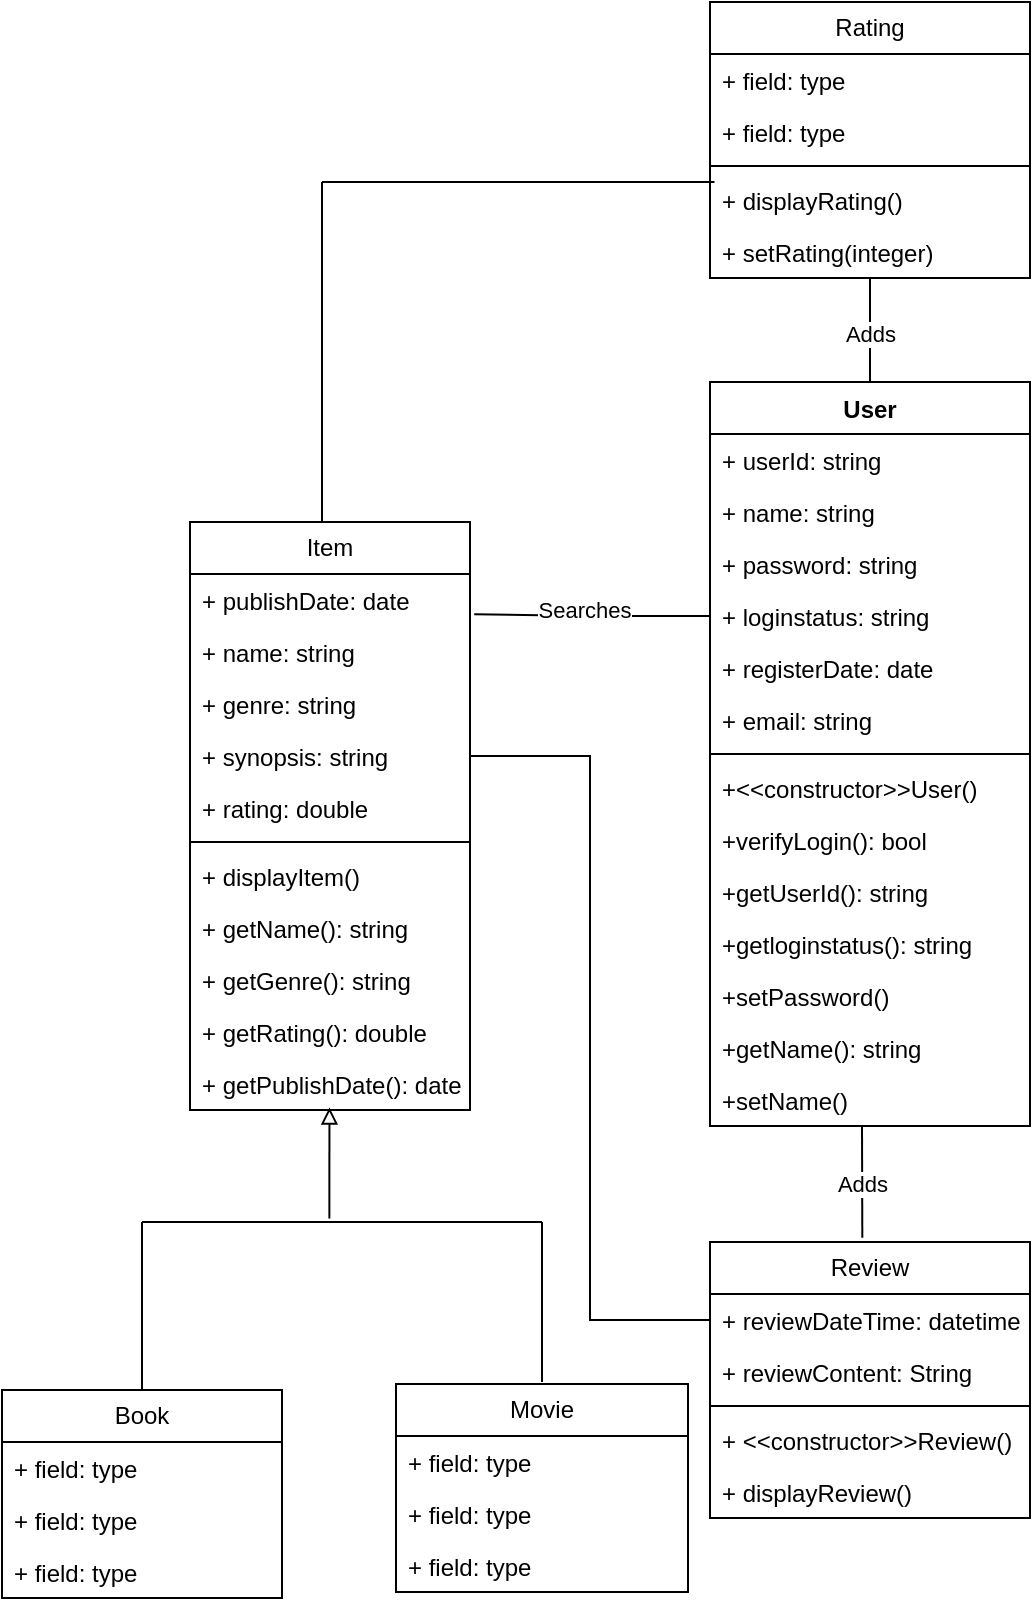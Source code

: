 <mxfile version="24.5.3" type="github">
  <diagram name="Page-1" id="Aa6L48-u0KK2JetagqG2">
    <mxGraphModel dx="2211" dy="829" grid="1" gridSize="10" guides="1" tooltips="1" connect="1" arrows="1" fold="1" page="1" pageScale="1" pageWidth="827" pageHeight="1169" math="0" shadow="0">
      <root>
        <mxCell id="0" />
        <mxCell id="1" parent="0" />
        <mxCell id="h7vfuRGe6evJKyCyvvGI-7" value="User" style="swimlane;fontStyle=1;align=center;verticalAlign=top;childLayout=stackLayout;horizontal=1;startSize=26;horizontalStack=0;resizeParent=1;resizeParentMax=0;resizeLast=0;collapsible=1;marginBottom=0;whiteSpace=wrap;html=1;" parent="1" vertex="1">
          <mxGeometry x="334" y="190" width="160" height="372" as="geometry" />
        </mxCell>
        <mxCell id="h7vfuRGe6evJKyCyvvGI-8" value="+ userId: string" style="text;strokeColor=none;fillColor=none;align=left;verticalAlign=top;spacingLeft=4;spacingRight=4;overflow=hidden;rotatable=0;points=[[0,0.5],[1,0.5]];portConstraint=eastwest;whiteSpace=wrap;html=1;" parent="h7vfuRGe6evJKyCyvvGI-7" vertex="1">
          <mxGeometry y="26" width="160" height="26" as="geometry" />
        </mxCell>
        <mxCell id="T09LfukRzyxLXL3n4guk-9" value="+ name: string" style="text;strokeColor=none;fillColor=none;align=left;verticalAlign=top;spacingLeft=4;spacingRight=4;overflow=hidden;rotatable=0;points=[[0,0.5],[1,0.5]];portConstraint=eastwest;whiteSpace=wrap;html=1;" vertex="1" parent="h7vfuRGe6evJKyCyvvGI-7">
          <mxGeometry y="52" width="160" height="26" as="geometry" />
        </mxCell>
        <mxCell id="h7vfuRGe6evJKyCyvvGI-11" value="+ password: string" style="text;strokeColor=none;fillColor=none;align=left;verticalAlign=top;spacingLeft=4;spacingRight=4;overflow=hidden;rotatable=0;points=[[0,0.5],[1,0.5]];portConstraint=eastwest;whiteSpace=wrap;html=1;" parent="h7vfuRGe6evJKyCyvvGI-7" vertex="1">
          <mxGeometry y="78" width="160" height="26" as="geometry" />
        </mxCell>
        <mxCell id="h7vfuRGe6evJKyCyvvGI-12" value="+ loginstatus: string" style="text;strokeColor=none;fillColor=none;align=left;verticalAlign=top;spacingLeft=4;spacingRight=4;overflow=hidden;rotatable=0;points=[[0,0.5],[1,0.5]];portConstraint=eastwest;whiteSpace=wrap;html=1;" parent="h7vfuRGe6evJKyCyvvGI-7" vertex="1">
          <mxGeometry y="104" width="160" height="26" as="geometry" />
        </mxCell>
        <mxCell id="h7vfuRGe6evJKyCyvvGI-15" value="+ registerDate: date" style="text;strokeColor=none;fillColor=none;align=left;verticalAlign=top;spacingLeft=4;spacingRight=4;overflow=hidden;rotatable=0;points=[[0,0.5],[1,0.5]];portConstraint=eastwest;whiteSpace=wrap;html=1;" parent="h7vfuRGe6evJKyCyvvGI-7" vertex="1">
          <mxGeometry y="130" width="160" height="26" as="geometry" />
        </mxCell>
        <mxCell id="h7vfuRGe6evJKyCyvvGI-28" value="+ email: string" style="text;strokeColor=none;fillColor=none;align=left;verticalAlign=top;spacingLeft=4;spacingRight=4;overflow=hidden;rotatable=0;points=[[0,0.5],[1,0.5]];portConstraint=eastwest;whiteSpace=wrap;html=1;" parent="h7vfuRGe6evJKyCyvvGI-7" vertex="1">
          <mxGeometry y="156" width="160" height="26" as="geometry" />
        </mxCell>
        <mxCell id="h7vfuRGe6evJKyCyvvGI-9" value="" style="line;strokeWidth=1;fillColor=none;align=left;verticalAlign=middle;spacingTop=-1;spacingLeft=3;spacingRight=3;rotatable=0;labelPosition=right;points=[];portConstraint=eastwest;strokeColor=inherit;" parent="h7vfuRGe6evJKyCyvvGI-7" vertex="1">
          <mxGeometry y="182" width="160" height="8" as="geometry" />
        </mxCell>
        <mxCell id="h7vfuRGe6evJKyCyvvGI-26" value="+&amp;lt;&amp;lt;constructor&amp;gt;&amp;gt;User()" style="text;strokeColor=none;fillColor=none;align=left;verticalAlign=top;spacingLeft=4;spacingRight=4;overflow=hidden;rotatable=0;points=[[0,0.5],[1,0.5]];portConstraint=eastwest;whiteSpace=wrap;html=1;" parent="h7vfuRGe6evJKyCyvvGI-7" vertex="1">
          <mxGeometry y="190" width="160" height="26" as="geometry" />
        </mxCell>
        <mxCell id="h7vfuRGe6evJKyCyvvGI-10" value="+verifyLogin(): bool" style="text;strokeColor=none;fillColor=none;align=left;verticalAlign=top;spacingLeft=4;spacingRight=4;overflow=hidden;rotatable=0;points=[[0,0.5],[1,0.5]];portConstraint=eastwest;whiteSpace=wrap;html=1;" parent="h7vfuRGe6evJKyCyvvGI-7" vertex="1">
          <mxGeometry y="216" width="160" height="26" as="geometry" />
        </mxCell>
        <mxCell id="h7vfuRGe6evJKyCyvvGI-24" value="+getUserId(): string" style="text;strokeColor=none;fillColor=none;align=left;verticalAlign=top;spacingLeft=4;spacingRight=4;overflow=hidden;rotatable=0;points=[[0,0.5],[1,0.5]];portConstraint=eastwest;whiteSpace=wrap;html=1;" parent="h7vfuRGe6evJKyCyvvGI-7" vertex="1">
          <mxGeometry y="242" width="160" height="26" as="geometry" />
        </mxCell>
        <mxCell id="h7vfuRGe6evJKyCyvvGI-25" value="+getloginstatus(): string" style="text;strokeColor=none;fillColor=none;align=left;verticalAlign=top;spacingLeft=4;spacingRight=4;overflow=hidden;rotatable=0;points=[[0,0.5],[1,0.5]];portConstraint=eastwest;whiteSpace=wrap;html=1;" parent="h7vfuRGe6evJKyCyvvGI-7" vertex="1">
          <mxGeometry y="268" width="160" height="26" as="geometry" />
        </mxCell>
        <mxCell id="h7vfuRGe6evJKyCyvvGI-51" value="+setPassword()" style="text;strokeColor=none;fillColor=none;align=left;verticalAlign=top;spacingLeft=4;spacingRight=4;overflow=hidden;rotatable=0;points=[[0,0.5],[1,0.5]];portConstraint=eastwest;whiteSpace=wrap;html=1;" parent="h7vfuRGe6evJKyCyvvGI-7" vertex="1">
          <mxGeometry y="294" width="160" height="26" as="geometry" />
        </mxCell>
        <mxCell id="vgQgiNIAcsI6zgKVOWQ2-13" value="+getName(): string" style="text;strokeColor=none;fillColor=none;align=left;verticalAlign=top;spacingLeft=4;spacingRight=4;overflow=hidden;rotatable=0;points=[[0,0.5],[1,0.5]];portConstraint=eastwest;whiteSpace=wrap;html=1;" parent="h7vfuRGe6evJKyCyvvGI-7" vertex="1">
          <mxGeometry y="320" width="160" height="26" as="geometry" />
        </mxCell>
        <mxCell id="T09LfukRzyxLXL3n4guk-11" value="+setName()" style="text;strokeColor=none;fillColor=none;align=left;verticalAlign=top;spacingLeft=4;spacingRight=4;overflow=hidden;rotatable=0;points=[[0,0.5],[1,0.5]];portConstraint=eastwest;whiteSpace=wrap;html=1;" vertex="1" parent="h7vfuRGe6evJKyCyvvGI-7">
          <mxGeometry y="346" width="160" height="26" as="geometry" />
        </mxCell>
        <mxCell id="h7vfuRGe6evJKyCyvvGI-16" value="Review" style="swimlane;fontStyle=0;childLayout=stackLayout;horizontal=1;startSize=26;fillColor=none;horizontalStack=0;resizeParent=1;resizeParentMax=0;resizeLast=0;collapsible=1;marginBottom=0;whiteSpace=wrap;html=1;" parent="1" vertex="1">
          <mxGeometry x="334" y="620" width="160" height="138" as="geometry" />
        </mxCell>
        <mxCell id="h7vfuRGe6evJKyCyvvGI-17" value="+ reviewDateTime: datetime" style="text;strokeColor=none;fillColor=none;align=left;verticalAlign=top;spacingLeft=4;spacingRight=4;overflow=hidden;rotatable=0;points=[[0,0.5],[1,0.5]];portConstraint=eastwest;whiteSpace=wrap;html=1;" parent="h7vfuRGe6evJKyCyvvGI-16" vertex="1">
          <mxGeometry y="26" width="160" height="26" as="geometry" />
        </mxCell>
        <mxCell id="h7vfuRGe6evJKyCyvvGI-18" value="+ reviewContent: String" style="text;strokeColor=none;fillColor=none;align=left;verticalAlign=top;spacingLeft=4;spacingRight=4;overflow=hidden;rotatable=0;points=[[0,0.5],[1,0.5]];portConstraint=eastwest;whiteSpace=wrap;html=1;" parent="h7vfuRGe6evJKyCyvvGI-16" vertex="1">
          <mxGeometry y="52" width="160" height="26" as="geometry" />
        </mxCell>
        <mxCell id="T09LfukRzyxLXL3n4guk-5" value="" style="line;strokeWidth=1;fillColor=none;align=left;verticalAlign=middle;spacingTop=-1;spacingLeft=3;spacingRight=3;rotatable=0;labelPosition=right;points=[];portConstraint=eastwest;strokeColor=inherit;" vertex="1" parent="h7vfuRGe6evJKyCyvvGI-16">
          <mxGeometry y="78" width="160" height="8" as="geometry" />
        </mxCell>
        <mxCell id="h7vfuRGe6evJKyCyvvGI-19" value="+ &amp;lt;&amp;lt;constructor&amp;gt;&amp;gt;Review()" style="text;strokeColor=none;fillColor=none;align=left;verticalAlign=top;spacingLeft=4;spacingRight=4;overflow=hidden;rotatable=0;points=[[0,0.5],[1,0.5]];portConstraint=eastwest;whiteSpace=wrap;html=1;" parent="h7vfuRGe6evJKyCyvvGI-16" vertex="1">
          <mxGeometry y="86" width="160" height="26" as="geometry" />
        </mxCell>
        <mxCell id="T09LfukRzyxLXL3n4guk-6" value="+ displayReview()" style="text;strokeColor=none;fillColor=none;align=left;verticalAlign=top;spacingLeft=4;spacingRight=4;overflow=hidden;rotatable=0;points=[[0,0.5],[1,0.5]];portConstraint=eastwest;whiteSpace=wrap;html=1;" vertex="1" parent="h7vfuRGe6evJKyCyvvGI-16">
          <mxGeometry y="112" width="160" height="26" as="geometry" />
        </mxCell>
        <mxCell id="h7vfuRGe6evJKyCyvvGI-29" value="Item" style="swimlane;fontStyle=0;childLayout=stackLayout;horizontal=1;startSize=26;fillColor=none;horizontalStack=0;resizeParent=1;resizeParentMax=0;resizeLast=0;collapsible=1;marginBottom=0;whiteSpace=wrap;html=1;" parent="1" vertex="1">
          <mxGeometry x="74" y="260" width="140" height="294" as="geometry" />
        </mxCell>
        <mxCell id="h7vfuRGe6evJKyCyvvGI-30" value="+ publishDate: date" style="text;strokeColor=none;fillColor=none;align=left;verticalAlign=top;spacingLeft=4;spacingRight=4;overflow=hidden;rotatable=0;points=[[0,0.5],[1,0.5]];portConstraint=eastwest;whiteSpace=wrap;html=1;" parent="h7vfuRGe6evJKyCyvvGI-29" vertex="1">
          <mxGeometry y="26" width="140" height="26" as="geometry" />
        </mxCell>
        <mxCell id="h7vfuRGe6evJKyCyvvGI-31" value="+ name: string" style="text;strokeColor=none;fillColor=none;align=left;verticalAlign=top;spacingLeft=4;spacingRight=4;overflow=hidden;rotatable=0;points=[[0,0.5],[1,0.5]];portConstraint=eastwest;whiteSpace=wrap;html=1;" parent="h7vfuRGe6evJKyCyvvGI-29" vertex="1">
          <mxGeometry y="52" width="140" height="26" as="geometry" />
        </mxCell>
        <mxCell id="h7vfuRGe6evJKyCyvvGI-45" value="+ genre: string" style="text;strokeColor=none;fillColor=none;align=left;verticalAlign=top;spacingLeft=4;spacingRight=4;overflow=hidden;rotatable=0;points=[[0,0.5],[1,0.5]];portConstraint=eastwest;whiteSpace=wrap;html=1;" parent="h7vfuRGe6evJKyCyvvGI-29" vertex="1">
          <mxGeometry y="78" width="140" height="26" as="geometry" />
        </mxCell>
        <mxCell id="h7vfuRGe6evJKyCyvvGI-48" value="+ synopsis: string" style="text;strokeColor=none;fillColor=none;align=left;verticalAlign=top;spacingLeft=4;spacingRight=4;overflow=hidden;rotatable=0;points=[[0,0.5],[1,0.5]];portConstraint=eastwest;whiteSpace=wrap;html=1;" parent="h7vfuRGe6evJKyCyvvGI-29" vertex="1">
          <mxGeometry y="104" width="140" height="26" as="geometry" />
        </mxCell>
        <mxCell id="h7vfuRGe6evJKyCyvvGI-49" value="+ rating: double" style="text;strokeColor=none;fillColor=none;align=left;verticalAlign=top;spacingLeft=4;spacingRight=4;overflow=hidden;rotatable=0;points=[[0,0.5],[1,0.5]];portConstraint=eastwest;whiteSpace=wrap;html=1;" parent="h7vfuRGe6evJKyCyvvGI-29" vertex="1">
          <mxGeometry y="130" width="140" height="26" as="geometry" />
        </mxCell>
        <mxCell id="h7vfuRGe6evJKyCyvvGI-46" value="" style="line;strokeWidth=1;fillColor=none;align=left;verticalAlign=middle;spacingTop=-1;spacingLeft=3;spacingRight=3;rotatable=0;labelPosition=right;points=[];portConstraint=eastwest;strokeColor=inherit;" parent="h7vfuRGe6evJKyCyvvGI-29" vertex="1">
          <mxGeometry y="156" width="140" height="8" as="geometry" />
        </mxCell>
        <mxCell id="h7vfuRGe6evJKyCyvvGI-32" value="+ displayItem()" style="text;strokeColor=none;fillColor=none;align=left;verticalAlign=top;spacingLeft=4;spacingRight=4;overflow=hidden;rotatable=0;points=[[0,0.5],[1,0.5]];portConstraint=eastwest;whiteSpace=wrap;html=1;" parent="h7vfuRGe6evJKyCyvvGI-29" vertex="1">
          <mxGeometry y="164" width="140" height="26" as="geometry" />
        </mxCell>
        <mxCell id="T09LfukRzyxLXL3n4guk-20" value="+ getName(): string" style="text;strokeColor=none;fillColor=none;align=left;verticalAlign=top;spacingLeft=4;spacingRight=4;overflow=hidden;rotatable=0;points=[[0,0.5],[1,0.5]];portConstraint=eastwest;whiteSpace=wrap;html=1;" vertex="1" parent="h7vfuRGe6evJKyCyvvGI-29">
          <mxGeometry y="190" width="140" height="26" as="geometry" />
        </mxCell>
        <mxCell id="T09LfukRzyxLXL3n4guk-21" value="+ getGenre(): string" style="text;strokeColor=none;fillColor=none;align=left;verticalAlign=top;spacingLeft=4;spacingRight=4;overflow=hidden;rotatable=0;points=[[0,0.5],[1,0.5]];portConstraint=eastwest;whiteSpace=wrap;html=1;" vertex="1" parent="h7vfuRGe6evJKyCyvvGI-29">
          <mxGeometry y="216" width="140" height="26" as="geometry" />
        </mxCell>
        <mxCell id="T09LfukRzyxLXL3n4guk-22" value="+ getRating(): double" style="text;strokeColor=none;fillColor=none;align=left;verticalAlign=top;spacingLeft=4;spacingRight=4;overflow=hidden;rotatable=0;points=[[0,0.5],[1,0.5]];portConstraint=eastwest;whiteSpace=wrap;html=1;" vertex="1" parent="h7vfuRGe6evJKyCyvvGI-29">
          <mxGeometry y="242" width="140" height="26" as="geometry" />
        </mxCell>
        <mxCell id="T09LfukRzyxLXL3n4guk-24" value="+ getPublishDate(): date" style="text;strokeColor=none;fillColor=none;align=left;verticalAlign=top;spacingLeft=4;spacingRight=4;overflow=hidden;rotatable=0;points=[[0,0.5],[1,0.5]];portConstraint=eastwest;whiteSpace=wrap;html=1;" vertex="1" parent="h7vfuRGe6evJKyCyvvGI-29">
          <mxGeometry y="268" width="140" height="26" as="geometry" />
        </mxCell>
        <mxCell id="h7vfuRGe6evJKyCyvvGI-33" value="Book" style="swimlane;fontStyle=0;childLayout=stackLayout;horizontal=1;startSize=26;fillColor=none;horizontalStack=0;resizeParent=1;resizeParentMax=0;resizeLast=0;collapsible=1;marginBottom=0;whiteSpace=wrap;html=1;" parent="1" vertex="1">
          <mxGeometry x="-20" y="694" width="140" height="104" as="geometry" />
        </mxCell>
        <mxCell id="h7vfuRGe6evJKyCyvvGI-34" value="+ field: type" style="text;strokeColor=none;fillColor=none;align=left;verticalAlign=top;spacingLeft=4;spacingRight=4;overflow=hidden;rotatable=0;points=[[0,0.5],[1,0.5]];portConstraint=eastwest;whiteSpace=wrap;html=1;" parent="h7vfuRGe6evJKyCyvvGI-33" vertex="1">
          <mxGeometry y="26" width="140" height="26" as="geometry" />
        </mxCell>
        <mxCell id="h7vfuRGe6evJKyCyvvGI-35" value="+ field: type" style="text;strokeColor=none;fillColor=none;align=left;verticalAlign=top;spacingLeft=4;spacingRight=4;overflow=hidden;rotatable=0;points=[[0,0.5],[1,0.5]];portConstraint=eastwest;whiteSpace=wrap;html=1;" parent="h7vfuRGe6evJKyCyvvGI-33" vertex="1">
          <mxGeometry y="52" width="140" height="26" as="geometry" />
        </mxCell>
        <mxCell id="h7vfuRGe6evJKyCyvvGI-36" value="+ field: type" style="text;strokeColor=none;fillColor=none;align=left;verticalAlign=top;spacingLeft=4;spacingRight=4;overflow=hidden;rotatable=0;points=[[0,0.5],[1,0.5]];portConstraint=eastwest;whiteSpace=wrap;html=1;" parent="h7vfuRGe6evJKyCyvvGI-33" vertex="1">
          <mxGeometry y="78" width="140" height="26" as="geometry" />
        </mxCell>
        <mxCell id="h7vfuRGe6evJKyCyvvGI-37" value="Movie" style="swimlane;fontStyle=0;childLayout=stackLayout;horizontal=1;startSize=26;fillColor=none;horizontalStack=0;resizeParent=1;resizeParentMax=0;resizeLast=0;collapsible=1;marginBottom=0;whiteSpace=wrap;html=1;" parent="1" vertex="1">
          <mxGeometry x="177" y="691" width="146" height="104" as="geometry">
            <mxRectangle x="670" y="330" width="70" height="30" as="alternateBounds" />
          </mxGeometry>
        </mxCell>
        <mxCell id="h7vfuRGe6evJKyCyvvGI-38" value="+ field: type" style="text;strokeColor=none;fillColor=none;align=left;verticalAlign=top;spacingLeft=4;spacingRight=4;overflow=hidden;rotatable=0;points=[[0,0.5],[1,0.5]];portConstraint=eastwest;whiteSpace=wrap;html=1;" parent="h7vfuRGe6evJKyCyvvGI-37" vertex="1">
          <mxGeometry y="26" width="146" height="26" as="geometry" />
        </mxCell>
        <mxCell id="h7vfuRGe6evJKyCyvvGI-39" value="+ field: type" style="text;strokeColor=none;fillColor=none;align=left;verticalAlign=top;spacingLeft=4;spacingRight=4;overflow=hidden;rotatable=0;points=[[0,0.5],[1,0.5]];portConstraint=eastwest;whiteSpace=wrap;html=1;" parent="h7vfuRGe6evJKyCyvvGI-37" vertex="1">
          <mxGeometry y="52" width="146" height="26" as="geometry" />
        </mxCell>
        <mxCell id="h7vfuRGe6evJKyCyvvGI-40" value="+ field: type" style="text;strokeColor=none;fillColor=none;align=left;verticalAlign=top;spacingLeft=4;spacingRight=4;overflow=hidden;rotatable=0;points=[[0,0.5],[1,0.5]];portConstraint=eastwest;whiteSpace=wrap;html=1;" parent="h7vfuRGe6evJKyCyvvGI-37" vertex="1">
          <mxGeometry y="78" width="146" height="26" as="geometry" />
        </mxCell>
        <mxCell id="h7vfuRGe6evJKyCyvvGI-41" value="Rating" style="swimlane;fontStyle=0;childLayout=stackLayout;horizontal=1;startSize=26;fillColor=none;horizontalStack=0;resizeParent=1;resizeParentMax=0;resizeLast=0;collapsible=1;marginBottom=0;whiteSpace=wrap;html=1;" parent="1" vertex="1">
          <mxGeometry x="334" width="160" height="138" as="geometry" />
        </mxCell>
        <mxCell id="h7vfuRGe6evJKyCyvvGI-42" value="+ field: type" style="text;strokeColor=none;fillColor=none;align=left;verticalAlign=top;spacingLeft=4;spacingRight=4;overflow=hidden;rotatable=0;points=[[0,0.5],[1,0.5]];portConstraint=eastwest;whiteSpace=wrap;html=1;" parent="h7vfuRGe6evJKyCyvvGI-41" vertex="1">
          <mxGeometry y="26" width="160" height="26" as="geometry" />
        </mxCell>
        <mxCell id="h7vfuRGe6evJKyCyvvGI-43" value="+ field: type" style="text;strokeColor=none;fillColor=none;align=left;verticalAlign=top;spacingLeft=4;spacingRight=4;overflow=hidden;rotatable=0;points=[[0,0.5],[1,0.5]];portConstraint=eastwest;whiteSpace=wrap;html=1;" parent="h7vfuRGe6evJKyCyvvGI-41" vertex="1">
          <mxGeometry y="52" width="160" height="26" as="geometry" />
        </mxCell>
        <mxCell id="vgQgiNIAcsI6zgKVOWQ2-12" value="" style="line;strokeWidth=1;fillColor=none;align=left;verticalAlign=middle;spacingTop=-1;spacingLeft=3;spacingRight=3;rotatable=0;labelPosition=right;points=[];portConstraint=eastwest;strokeColor=inherit;" parent="h7vfuRGe6evJKyCyvvGI-41" vertex="1">
          <mxGeometry y="78" width="160" height="8" as="geometry" />
        </mxCell>
        <mxCell id="h7vfuRGe6evJKyCyvvGI-44" value="+ displayRating()" style="text;strokeColor=none;fillColor=none;align=left;verticalAlign=top;spacingLeft=4;spacingRight=4;overflow=hidden;rotatable=0;points=[[0,0.5],[1,0.5]];portConstraint=eastwest;whiteSpace=wrap;html=1;" parent="h7vfuRGe6evJKyCyvvGI-41" vertex="1">
          <mxGeometry y="86" width="160" height="26" as="geometry" />
        </mxCell>
        <mxCell id="vgQgiNIAcsI6zgKVOWQ2-15" value="+ setRating(integer)" style="text;strokeColor=none;fillColor=none;align=left;verticalAlign=top;spacingLeft=4;spacingRight=4;overflow=hidden;rotatable=0;points=[[0,0.5],[1,0.5]];portConstraint=eastwest;whiteSpace=wrap;html=1;" parent="h7vfuRGe6evJKyCyvvGI-41" vertex="1">
          <mxGeometry y="112" width="160" height="26" as="geometry" />
        </mxCell>
        <mxCell id="vgQgiNIAcsI6zgKVOWQ2-10" style="edgeStyle=orthogonalEdgeStyle;rounded=0;orthogonalLoop=1;jettySize=auto;html=1;exitX=0.5;exitY=0;exitDx=0;exitDy=0;entryX=0.5;entryY=1.02;entryDx=0;entryDy=0;entryPerimeter=0;endArrow=none;endFill=0;" parent="1" source="h7vfuRGe6evJKyCyvvGI-7" target="vgQgiNIAcsI6zgKVOWQ2-15" edge="1">
          <mxGeometry relative="1" as="geometry">
            <mxPoint x="415" y="150" as="targetPoint" />
          </mxGeometry>
        </mxCell>
        <mxCell id="vgQgiNIAcsI6zgKVOWQ2-11" value="Adds" style="edgeLabel;html=1;align=center;verticalAlign=middle;resizable=0;points=[];" parent="vgQgiNIAcsI6zgKVOWQ2-10" vertex="1" connectable="0">
          <mxGeometry x="-0.242" y="3" relative="1" as="geometry">
            <mxPoint x="3" y="-5" as="offset" />
          </mxGeometry>
        </mxCell>
        <mxCell id="vgQgiNIAcsI6zgKVOWQ2-23" value="" style="endArrow=none;html=1;rounded=0;" parent="1" edge="1">
          <mxGeometry width="50" height="50" relative="1" as="geometry">
            <mxPoint x="50" y="610" as="sourcePoint" />
            <mxPoint x="250" y="610" as="targetPoint" />
          </mxGeometry>
        </mxCell>
        <mxCell id="vgQgiNIAcsI6zgKVOWQ2-24" value="" style="endArrow=none;html=1;rounded=0;exitX=0.5;exitY=0;exitDx=0;exitDy=0;" parent="1" source="h7vfuRGe6evJKyCyvvGI-33" edge="1">
          <mxGeometry width="50" height="50" relative="1" as="geometry">
            <mxPoint x="49.7" y="580" as="sourcePoint" />
            <mxPoint x="50" y="610" as="targetPoint" />
          </mxGeometry>
        </mxCell>
        <mxCell id="vgQgiNIAcsI6zgKVOWQ2-26" value="" style="endArrow=none;html=1;rounded=0;" parent="1" edge="1">
          <mxGeometry width="50" height="50" relative="1" as="geometry">
            <mxPoint x="250" y="690" as="sourcePoint" />
            <mxPoint x="250" y="610" as="targetPoint" />
          </mxGeometry>
        </mxCell>
        <mxCell id="T09LfukRzyxLXL3n4guk-14" value="" style="endArrow=block;html=1;rounded=0;endFill=0;entryX=0.498;entryY=0.95;entryDx=0;entryDy=0;entryPerimeter=0;" edge="1" parent="1" target="T09LfukRzyxLXL3n4guk-24">
          <mxGeometry width="50" height="50" relative="1" as="geometry">
            <mxPoint x="143.68" y="608.28" as="sourcePoint" />
            <mxPoint x="144" y="560" as="targetPoint" />
          </mxGeometry>
        </mxCell>
        <mxCell id="T09LfukRzyxLXL3n4guk-15" style="edgeStyle=orthogonalEdgeStyle;rounded=0;orthogonalLoop=1;jettySize=auto;html=1;exitX=0;exitY=0.5;exitDx=0;exitDy=0;entryX=1.015;entryY=0.775;entryDx=0;entryDy=0;entryPerimeter=0;endArrow=none;endFill=0;" edge="1" parent="1" source="h7vfuRGe6evJKyCyvvGI-12" target="h7vfuRGe6evJKyCyvvGI-30">
          <mxGeometry relative="1" as="geometry" />
        </mxCell>
        <mxCell id="T09LfukRzyxLXL3n4guk-16" value="Searches" style="edgeLabel;html=1;align=center;verticalAlign=middle;resizable=0;points=[];" vertex="1" connectable="0" parent="T09LfukRzyxLXL3n4guk-15">
          <mxGeometry x="0.083" y="-2" relative="1" as="geometry">
            <mxPoint as="offset" />
          </mxGeometry>
        </mxCell>
        <mxCell id="T09LfukRzyxLXL3n4guk-27" value="" style="endArrow=none;html=1;rounded=0;" edge="1" parent="1">
          <mxGeometry width="50" height="50" relative="1" as="geometry">
            <mxPoint x="140" y="260" as="sourcePoint" />
            <mxPoint x="140" y="90" as="targetPoint" />
          </mxGeometry>
        </mxCell>
        <mxCell id="T09LfukRzyxLXL3n4guk-28" value="" style="endArrow=none;html=1;rounded=0;entryX=0.014;entryY=0.153;entryDx=0;entryDy=0;entryPerimeter=0;" edge="1" parent="1" target="h7vfuRGe6evJKyCyvvGI-44">
          <mxGeometry width="50" height="50" relative="1" as="geometry">
            <mxPoint x="140" y="90" as="sourcePoint" />
            <mxPoint x="220" y="90" as="targetPoint" />
          </mxGeometry>
        </mxCell>
        <mxCell id="T09LfukRzyxLXL3n4guk-29" style="edgeStyle=orthogonalEdgeStyle;rounded=0;orthogonalLoop=1;jettySize=auto;html=1;exitX=1;exitY=0.5;exitDx=0;exitDy=0;entryX=0;entryY=0.5;entryDx=0;entryDy=0;endArrow=none;endFill=0;" edge="1" parent="1" source="h7vfuRGe6evJKyCyvvGI-48" target="h7vfuRGe6evJKyCyvvGI-17">
          <mxGeometry relative="1" as="geometry" />
        </mxCell>
        <mxCell id="T09LfukRzyxLXL3n4guk-34" value="" style="endArrow=none;html=1;rounded=0;exitX=0.476;exitY=-0.015;exitDx=0;exitDy=0;exitPerimeter=0;" edge="1" parent="1" source="h7vfuRGe6evJKyCyvvGI-16">
          <mxGeometry width="50" height="50" relative="1" as="geometry">
            <mxPoint x="410.32" y="588.964" as="sourcePoint" />
            <mxPoint x="410" y="562" as="targetPoint" />
          </mxGeometry>
        </mxCell>
        <mxCell id="T09LfukRzyxLXL3n4guk-35" value="Adds" style="edgeLabel;html=1;align=center;verticalAlign=middle;resizable=0;points=[];" vertex="1" connectable="0" parent="T09LfukRzyxLXL3n4guk-34">
          <mxGeometry x="-0.039" relative="1" as="geometry">
            <mxPoint as="offset" />
          </mxGeometry>
        </mxCell>
      </root>
    </mxGraphModel>
  </diagram>
</mxfile>
